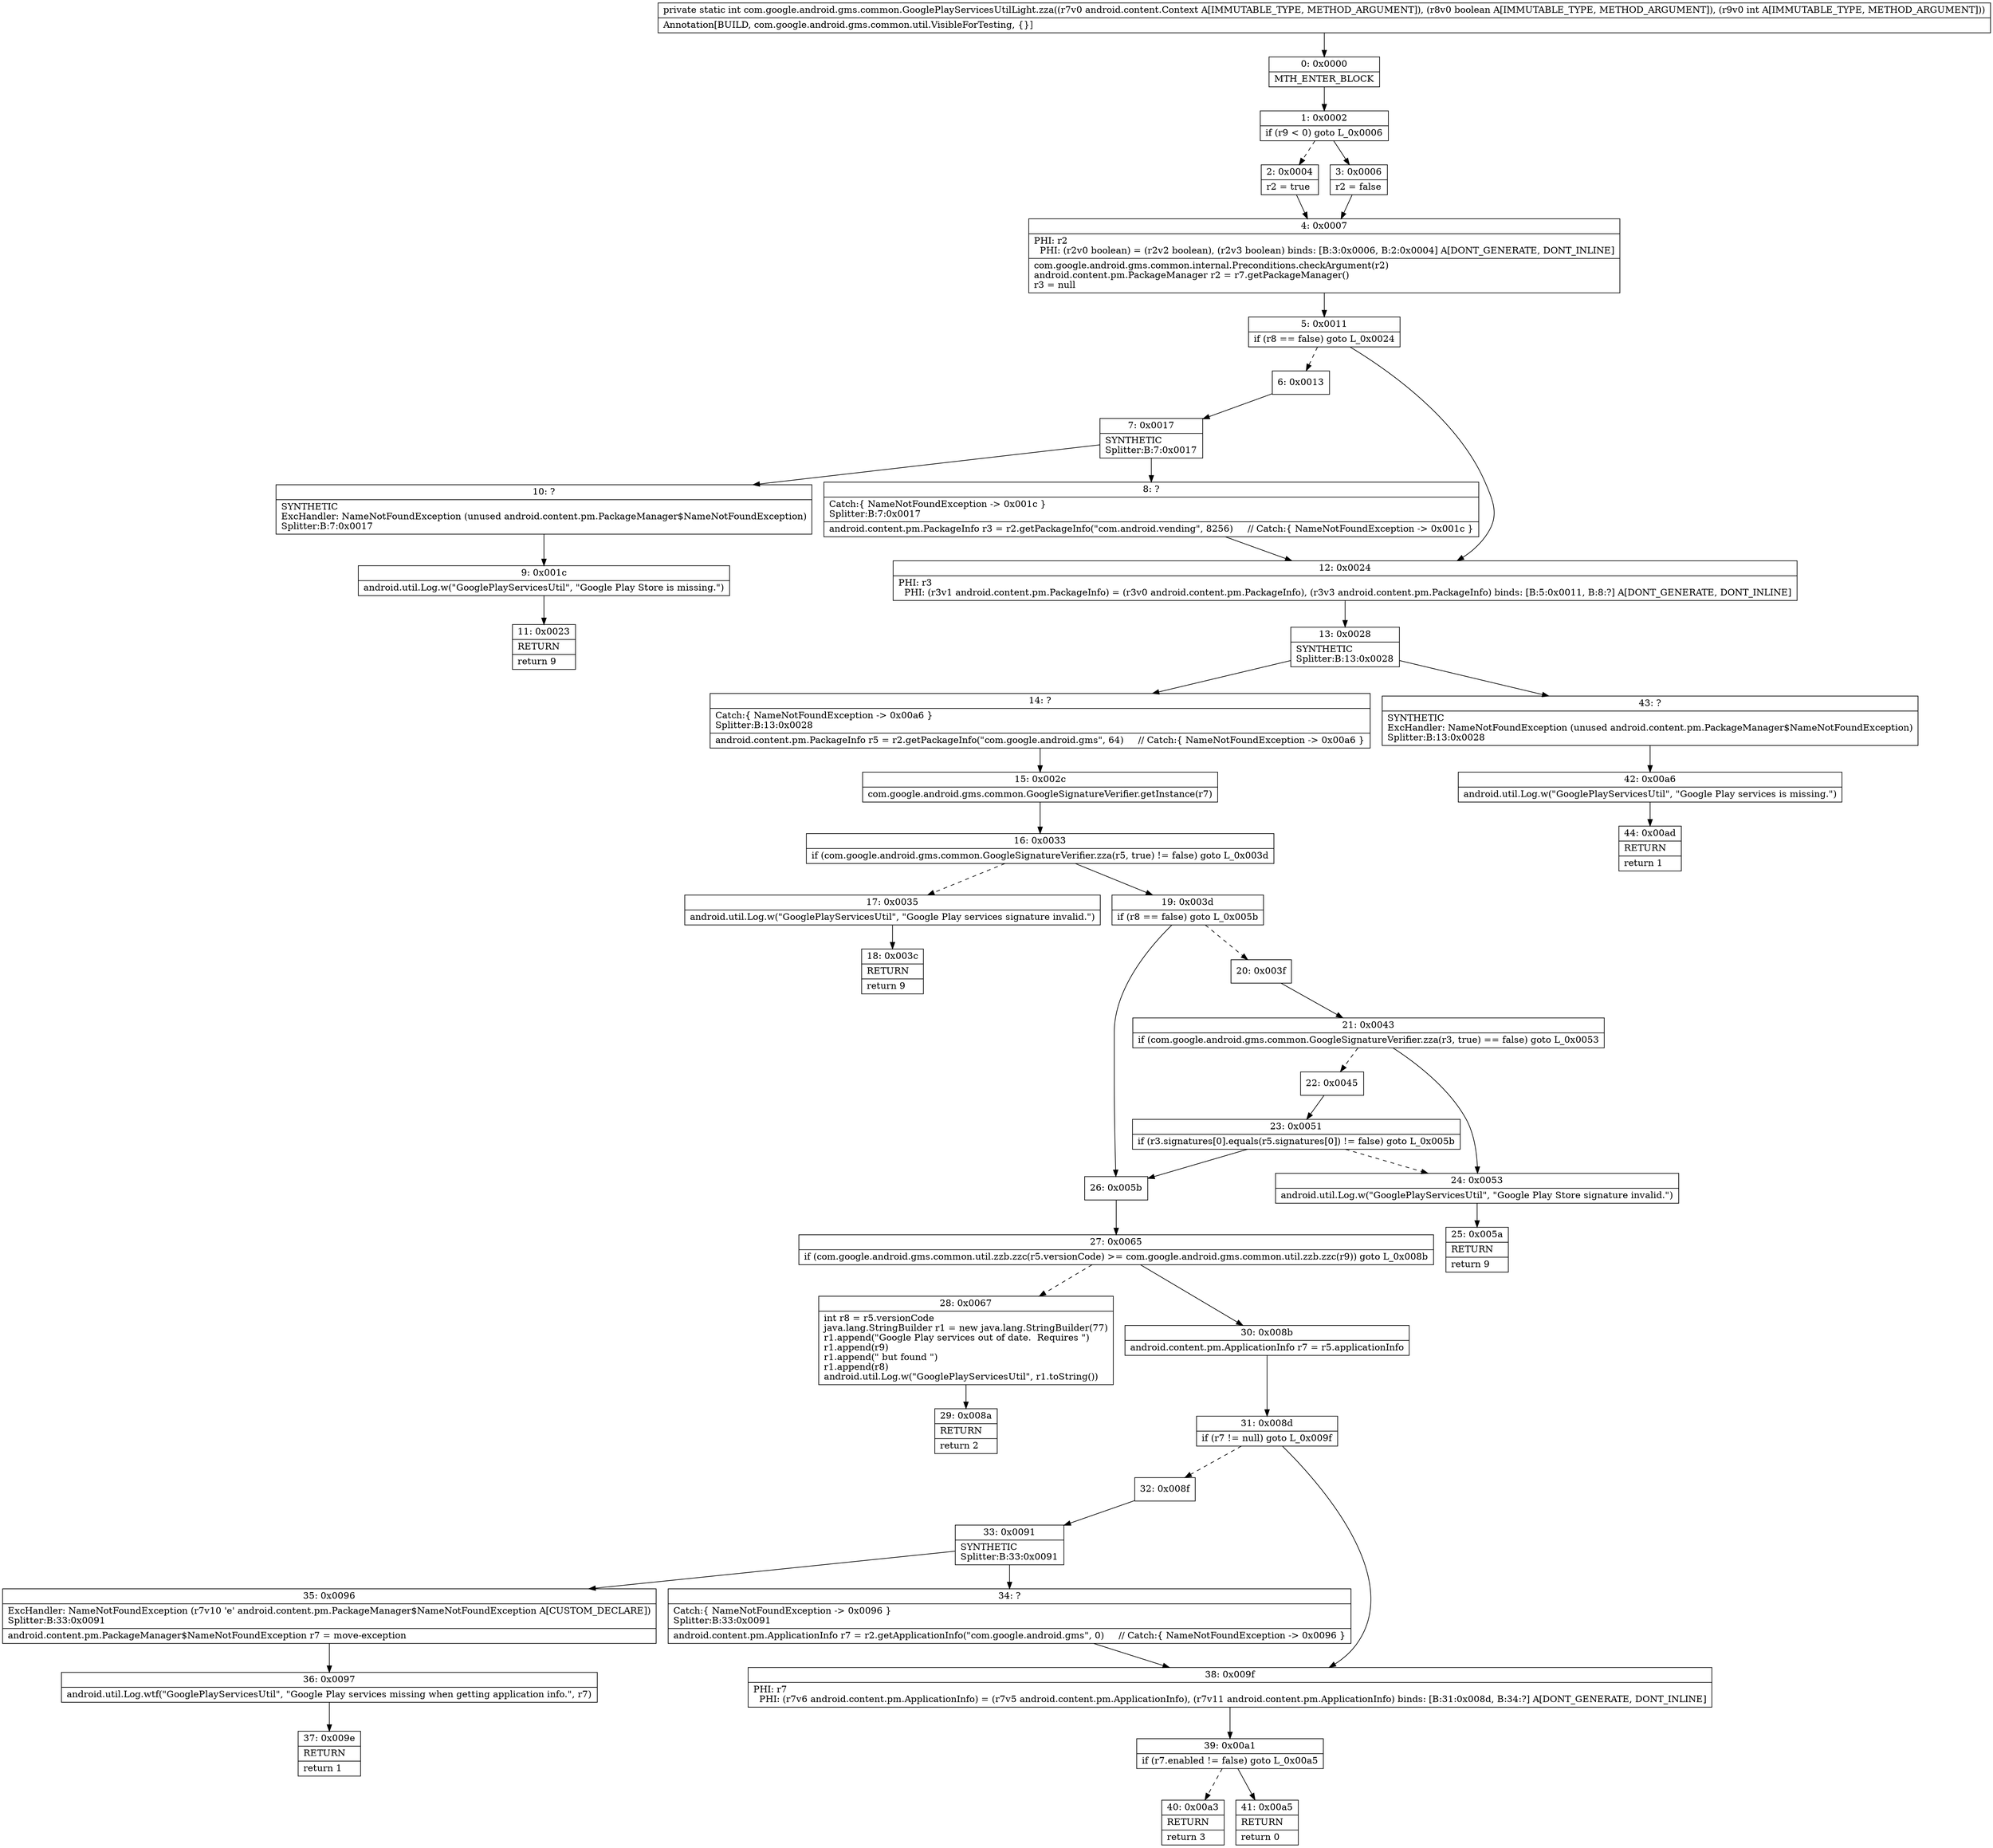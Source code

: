 digraph "CFG forcom.google.android.gms.common.GooglePlayServicesUtilLight.zza(Landroid\/content\/Context;ZI)I" {
Node_0 [shape=record,label="{0\:\ 0x0000|MTH_ENTER_BLOCK\l}"];
Node_1 [shape=record,label="{1\:\ 0x0002|if (r9 \< 0) goto L_0x0006\l}"];
Node_2 [shape=record,label="{2\:\ 0x0004|r2 = true\l}"];
Node_3 [shape=record,label="{3\:\ 0x0006|r2 = false\l}"];
Node_4 [shape=record,label="{4\:\ 0x0007|PHI: r2 \l  PHI: (r2v0 boolean) = (r2v2 boolean), (r2v3 boolean) binds: [B:3:0x0006, B:2:0x0004] A[DONT_GENERATE, DONT_INLINE]\l|com.google.android.gms.common.internal.Preconditions.checkArgument(r2)\landroid.content.pm.PackageManager r2 = r7.getPackageManager()\lr3 = null\l}"];
Node_5 [shape=record,label="{5\:\ 0x0011|if (r8 == false) goto L_0x0024\l}"];
Node_6 [shape=record,label="{6\:\ 0x0013}"];
Node_7 [shape=record,label="{7\:\ 0x0017|SYNTHETIC\lSplitter:B:7:0x0017\l}"];
Node_8 [shape=record,label="{8\:\ ?|Catch:\{ NameNotFoundException \-\> 0x001c \}\lSplitter:B:7:0x0017\l|android.content.pm.PackageInfo r3 = r2.getPackageInfo(\"com.android.vending\", 8256)     \/\/ Catch:\{ NameNotFoundException \-\> 0x001c \}\l}"];
Node_9 [shape=record,label="{9\:\ 0x001c|android.util.Log.w(\"GooglePlayServicesUtil\", \"Google Play Store is missing.\")\l}"];
Node_10 [shape=record,label="{10\:\ ?|SYNTHETIC\lExcHandler: NameNotFoundException (unused android.content.pm.PackageManager$NameNotFoundException)\lSplitter:B:7:0x0017\l}"];
Node_11 [shape=record,label="{11\:\ 0x0023|RETURN\l|return 9\l}"];
Node_12 [shape=record,label="{12\:\ 0x0024|PHI: r3 \l  PHI: (r3v1 android.content.pm.PackageInfo) = (r3v0 android.content.pm.PackageInfo), (r3v3 android.content.pm.PackageInfo) binds: [B:5:0x0011, B:8:?] A[DONT_GENERATE, DONT_INLINE]\l}"];
Node_13 [shape=record,label="{13\:\ 0x0028|SYNTHETIC\lSplitter:B:13:0x0028\l}"];
Node_14 [shape=record,label="{14\:\ ?|Catch:\{ NameNotFoundException \-\> 0x00a6 \}\lSplitter:B:13:0x0028\l|android.content.pm.PackageInfo r5 = r2.getPackageInfo(\"com.google.android.gms\", 64)     \/\/ Catch:\{ NameNotFoundException \-\> 0x00a6 \}\l}"];
Node_15 [shape=record,label="{15\:\ 0x002c|com.google.android.gms.common.GoogleSignatureVerifier.getInstance(r7)\l}"];
Node_16 [shape=record,label="{16\:\ 0x0033|if (com.google.android.gms.common.GoogleSignatureVerifier.zza(r5, true) != false) goto L_0x003d\l}"];
Node_17 [shape=record,label="{17\:\ 0x0035|android.util.Log.w(\"GooglePlayServicesUtil\", \"Google Play services signature invalid.\")\l}"];
Node_18 [shape=record,label="{18\:\ 0x003c|RETURN\l|return 9\l}"];
Node_19 [shape=record,label="{19\:\ 0x003d|if (r8 == false) goto L_0x005b\l}"];
Node_20 [shape=record,label="{20\:\ 0x003f}"];
Node_21 [shape=record,label="{21\:\ 0x0043|if (com.google.android.gms.common.GoogleSignatureVerifier.zza(r3, true) == false) goto L_0x0053\l}"];
Node_22 [shape=record,label="{22\:\ 0x0045}"];
Node_23 [shape=record,label="{23\:\ 0x0051|if (r3.signatures[0].equals(r5.signatures[0]) != false) goto L_0x005b\l}"];
Node_24 [shape=record,label="{24\:\ 0x0053|android.util.Log.w(\"GooglePlayServicesUtil\", \"Google Play Store signature invalid.\")\l}"];
Node_25 [shape=record,label="{25\:\ 0x005a|RETURN\l|return 9\l}"];
Node_26 [shape=record,label="{26\:\ 0x005b}"];
Node_27 [shape=record,label="{27\:\ 0x0065|if (com.google.android.gms.common.util.zzb.zzc(r5.versionCode) \>= com.google.android.gms.common.util.zzb.zzc(r9)) goto L_0x008b\l}"];
Node_28 [shape=record,label="{28\:\ 0x0067|int r8 = r5.versionCode\ljava.lang.StringBuilder r1 = new java.lang.StringBuilder(77)\lr1.append(\"Google Play services out of date.  Requires \")\lr1.append(r9)\lr1.append(\" but found \")\lr1.append(r8)\landroid.util.Log.w(\"GooglePlayServicesUtil\", r1.toString())\l}"];
Node_29 [shape=record,label="{29\:\ 0x008a|RETURN\l|return 2\l}"];
Node_30 [shape=record,label="{30\:\ 0x008b|android.content.pm.ApplicationInfo r7 = r5.applicationInfo\l}"];
Node_31 [shape=record,label="{31\:\ 0x008d|if (r7 != null) goto L_0x009f\l}"];
Node_32 [shape=record,label="{32\:\ 0x008f}"];
Node_33 [shape=record,label="{33\:\ 0x0091|SYNTHETIC\lSplitter:B:33:0x0091\l}"];
Node_34 [shape=record,label="{34\:\ ?|Catch:\{ NameNotFoundException \-\> 0x0096 \}\lSplitter:B:33:0x0091\l|android.content.pm.ApplicationInfo r7 = r2.getApplicationInfo(\"com.google.android.gms\", 0)     \/\/ Catch:\{ NameNotFoundException \-\> 0x0096 \}\l}"];
Node_35 [shape=record,label="{35\:\ 0x0096|ExcHandler: NameNotFoundException (r7v10 'e' android.content.pm.PackageManager$NameNotFoundException A[CUSTOM_DECLARE])\lSplitter:B:33:0x0091\l|android.content.pm.PackageManager$NameNotFoundException r7 = move\-exception\l}"];
Node_36 [shape=record,label="{36\:\ 0x0097|android.util.Log.wtf(\"GooglePlayServicesUtil\", \"Google Play services missing when getting application info.\", r7)\l}"];
Node_37 [shape=record,label="{37\:\ 0x009e|RETURN\l|return 1\l}"];
Node_38 [shape=record,label="{38\:\ 0x009f|PHI: r7 \l  PHI: (r7v6 android.content.pm.ApplicationInfo) = (r7v5 android.content.pm.ApplicationInfo), (r7v11 android.content.pm.ApplicationInfo) binds: [B:31:0x008d, B:34:?] A[DONT_GENERATE, DONT_INLINE]\l}"];
Node_39 [shape=record,label="{39\:\ 0x00a1|if (r7.enabled != false) goto L_0x00a5\l}"];
Node_40 [shape=record,label="{40\:\ 0x00a3|RETURN\l|return 3\l}"];
Node_41 [shape=record,label="{41\:\ 0x00a5|RETURN\l|return 0\l}"];
Node_42 [shape=record,label="{42\:\ 0x00a6|android.util.Log.w(\"GooglePlayServicesUtil\", \"Google Play services is missing.\")\l}"];
Node_43 [shape=record,label="{43\:\ ?|SYNTHETIC\lExcHandler: NameNotFoundException (unused android.content.pm.PackageManager$NameNotFoundException)\lSplitter:B:13:0x0028\l}"];
Node_44 [shape=record,label="{44\:\ 0x00ad|RETURN\l|return 1\l}"];
MethodNode[shape=record,label="{private static int com.google.android.gms.common.GooglePlayServicesUtilLight.zza((r7v0 android.content.Context A[IMMUTABLE_TYPE, METHOD_ARGUMENT]), (r8v0 boolean A[IMMUTABLE_TYPE, METHOD_ARGUMENT]), (r9v0 int A[IMMUTABLE_TYPE, METHOD_ARGUMENT]))  | Annotation[BUILD, com.google.android.gms.common.util.VisibleForTesting, \{\}]\l}"];
MethodNode -> Node_0;
Node_0 -> Node_1;
Node_1 -> Node_2[style=dashed];
Node_1 -> Node_3;
Node_2 -> Node_4;
Node_3 -> Node_4;
Node_4 -> Node_5;
Node_5 -> Node_6[style=dashed];
Node_5 -> Node_12;
Node_6 -> Node_7;
Node_7 -> Node_8;
Node_7 -> Node_10;
Node_8 -> Node_12;
Node_9 -> Node_11;
Node_10 -> Node_9;
Node_12 -> Node_13;
Node_13 -> Node_14;
Node_13 -> Node_43;
Node_14 -> Node_15;
Node_15 -> Node_16;
Node_16 -> Node_17[style=dashed];
Node_16 -> Node_19;
Node_17 -> Node_18;
Node_19 -> Node_20[style=dashed];
Node_19 -> Node_26;
Node_20 -> Node_21;
Node_21 -> Node_22[style=dashed];
Node_21 -> Node_24;
Node_22 -> Node_23;
Node_23 -> Node_24[style=dashed];
Node_23 -> Node_26;
Node_24 -> Node_25;
Node_26 -> Node_27;
Node_27 -> Node_28[style=dashed];
Node_27 -> Node_30;
Node_28 -> Node_29;
Node_30 -> Node_31;
Node_31 -> Node_32[style=dashed];
Node_31 -> Node_38;
Node_32 -> Node_33;
Node_33 -> Node_34;
Node_33 -> Node_35;
Node_34 -> Node_38;
Node_35 -> Node_36;
Node_36 -> Node_37;
Node_38 -> Node_39;
Node_39 -> Node_40[style=dashed];
Node_39 -> Node_41;
Node_42 -> Node_44;
Node_43 -> Node_42;
}

